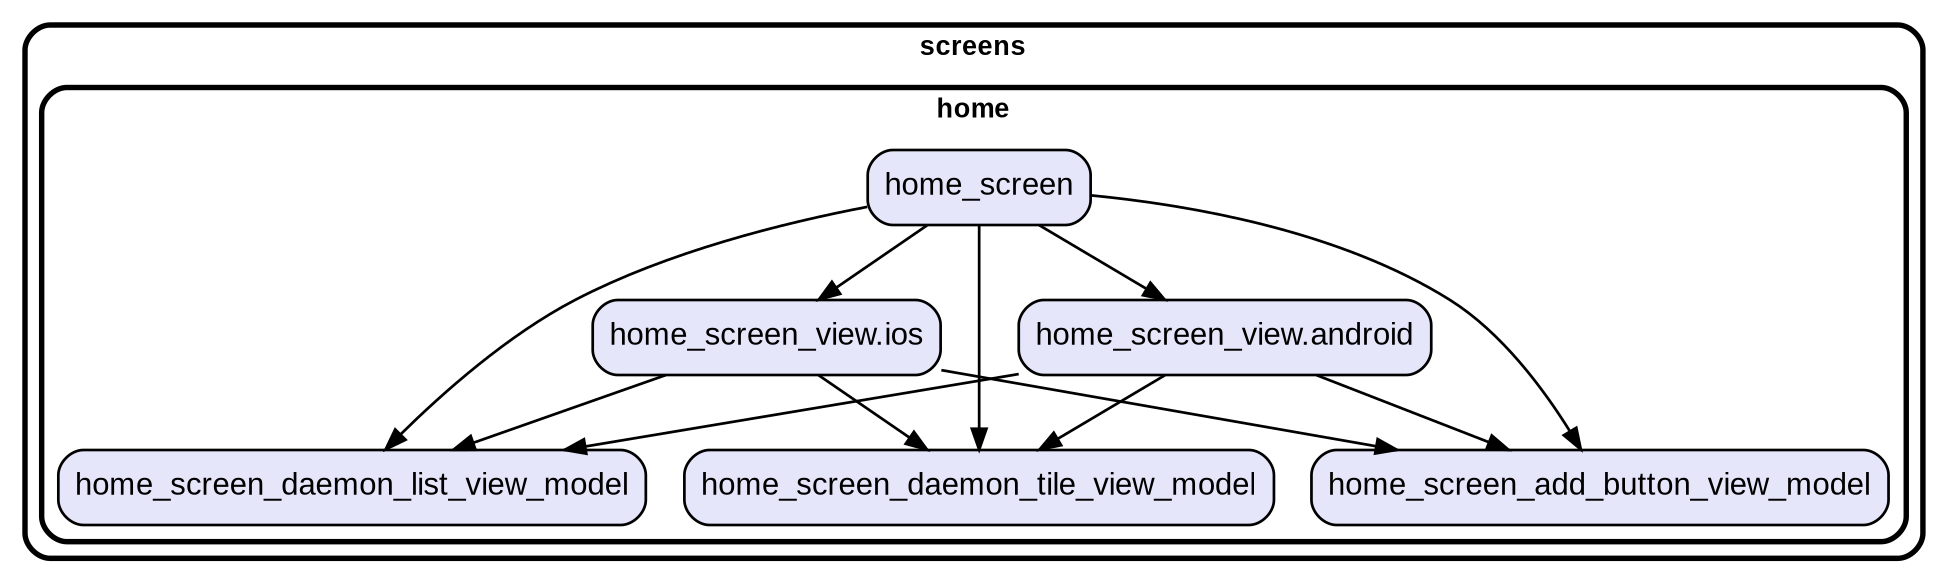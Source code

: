 digraph "" {
  graph [style=rounded fontname="Arial Black" fontsize=13 penwidth=2.6];
  node [shape=rect style="filled,rounded" fontname=Arial fontsize=15 fillcolor=Lavender penwidth=1.3];
  edge [penwidth=1.3];
  "/home/home_screen_add_button_view_model.dart" [label="home_screen_add_button_view_model"];
  "/home/home_screen_view.android.dart" [label="home_screen_view.android"];
  "/home/home_screen_view.ios.dart" [label="home_screen_view.ios"];
  "/home/home_screen_daemon_tile_view_model.dart" [label="home_screen_daemon_tile_view_model"];
  "/home/home_screen_daemon_list_view_model.dart" [label="home_screen_daemon_list_view_model"];
  "/home/home_screen.dart" [label="home_screen"];
  subgraph "cluster~" {
    label="screens";
    subgraph "cluster~/home" {
      label="home";
      "/home/home_screen_add_button_view_model.dart";
      "/home/home_screen_view.android.dart";
      "/home/home_screen_view.ios.dart";
      "/home/home_screen_daemon_tile_view_model.dart";
      "/home/home_screen_daemon_list_view_model.dart";
      "/home/home_screen.dart";
    }
  }
  "/home/home_screen_view.android.dart" -> "/home/home_screen_add_button_view_model.dart";
  "/home/home_screen_view.android.dart" -> "/home/home_screen_daemon_tile_view_model.dart";
  "/home/home_screen_view.android.dart" -> "/home/home_screen_daemon_list_view_model.dart";
  "/home/home_screen_view.ios.dart" -> "/home/home_screen_add_button_view_model.dart";
  "/home/home_screen_view.ios.dart" -> "/home/home_screen_daemon_tile_view_model.dart";
  "/home/home_screen_view.ios.dart" -> "/home/home_screen_daemon_list_view_model.dart";
  "/home/home_screen.dart" -> "/home/home_screen_add_button_view_model.dart";
  "/home/home_screen.dart" -> "/home/home_screen_daemon_list_view_model.dart";
  "/home/home_screen.dart" -> "/home/home_screen_daemon_tile_view_model.dart";
  "/home/home_screen.dart" -> "/home/home_screen_view.android.dart";
  "/home/home_screen.dart" -> "/home/home_screen_view.ios.dart";
}
